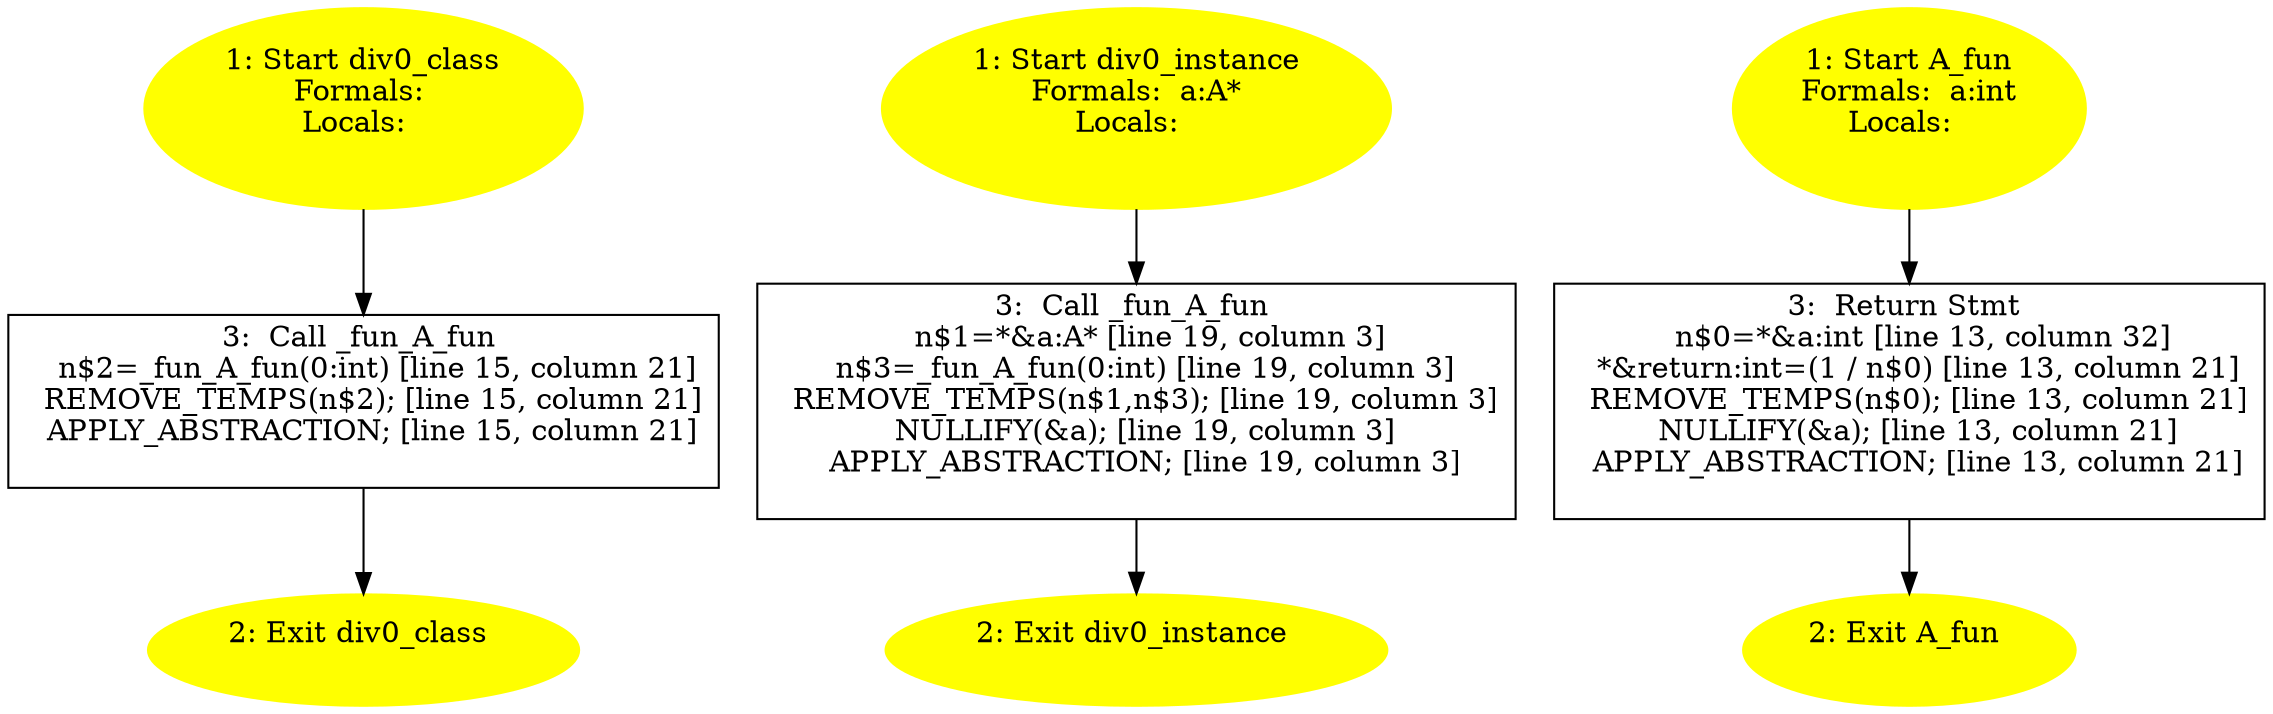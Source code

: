 /* @generated */
digraph cfg {
"div0_class#4984704850372216251.260ce38d809793fc3e38787f8d1eb4d6_1" [label="1: Start div0_class\nFormals: \nLocals:  \n  " color=yellow style=filled]
	

	 "div0_class#4984704850372216251.260ce38d809793fc3e38787f8d1eb4d6_1" -> "div0_class#4984704850372216251.260ce38d809793fc3e38787f8d1eb4d6_3" ;
"div0_class#4984704850372216251.260ce38d809793fc3e38787f8d1eb4d6_2" [label="2: Exit div0_class \n  " color=yellow style=filled]
	

"div0_class#4984704850372216251.260ce38d809793fc3e38787f8d1eb4d6_3" [label="3:  Call _fun_A_fun \n   n$2=_fun_A_fun(0:int) [line 15, column 21]\n  REMOVE_TEMPS(n$2); [line 15, column 21]\n  APPLY_ABSTRACTION; [line 15, column 21]\n " shape="box"]
	

	 "div0_class#4984704850372216251.260ce38d809793fc3e38787f8d1eb4d6_3" -> "div0_class#4984704850372216251.260ce38d809793fc3e38787f8d1eb4d6_2" ;
"div0_instance(class A)#13376949534750090437.fc775825a5031b981817dd20651240b0_1" [label="1: Start div0_instance\nFormals:  a:A*\nLocals:  \n  " color=yellow style=filled]
	

	 "div0_instance(class A)#13376949534750090437.fc775825a5031b981817dd20651240b0_1" -> "div0_instance(class A)#13376949534750090437.fc775825a5031b981817dd20651240b0_3" ;
"div0_instance(class A)#13376949534750090437.fc775825a5031b981817dd20651240b0_2" [label="2: Exit div0_instance \n  " color=yellow style=filled]
	

"div0_instance(class A)#13376949534750090437.fc775825a5031b981817dd20651240b0_3" [label="3:  Call _fun_A_fun \n   n$1=*&a:A* [line 19, column 3]\n  n$3=_fun_A_fun(0:int) [line 19, column 3]\n  REMOVE_TEMPS(n$1,n$3); [line 19, column 3]\n  NULLIFY(&a); [line 19, column 3]\n  APPLY_ABSTRACTION; [line 19, column 3]\n " shape="box"]
	

	 "div0_instance(class A)#13376949534750090437.fc775825a5031b981817dd20651240b0_3" -> "div0_instance(class A)#13376949534750090437.fc775825a5031b981817dd20651240b0_2" ;
"fun#A#(6769534270530582672).0ab578f4190d39d2c1b23c6d46a310c6_1" [label="1: Start A_fun\nFormals:  a:int\nLocals:  \n  " color=yellow style=filled]
	

	 "fun#A#(6769534270530582672).0ab578f4190d39d2c1b23c6d46a310c6_1" -> "fun#A#(6769534270530582672).0ab578f4190d39d2c1b23c6d46a310c6_3" ;
"fun#A#(6769534270530582672).0ab578f4190d39d2c1b23c6d46a310c6_2" [label="2: Exit A_fun \n  " color=yellow style=filled]
	

"fun#A#(6769534270530582672).0ab578f4190d39d2c1b23c6d46a310c6_3" [label="3:  Return Stmt \n   n$0=*&a:int [line 13, column 32]\n  *&return:int=(1 / n$0) [line 13, column 21]\n  REMOVE_TEMPS(n$0); [line 13, column 21]\n  NULLIFY(&a); [line 13, column 21]\n  APPLY_ABSTRACTION; [line 13, column 21]\n " shape="box"]
	

	 "fun#A#(6769534270530582672).0ab578f4190d39d2c1b23c6d46a310c6_3" -> "fun#A#(6769534270530582672).0ab578f4190d39d2c1b23c6d46a310c6_2" ;
}
